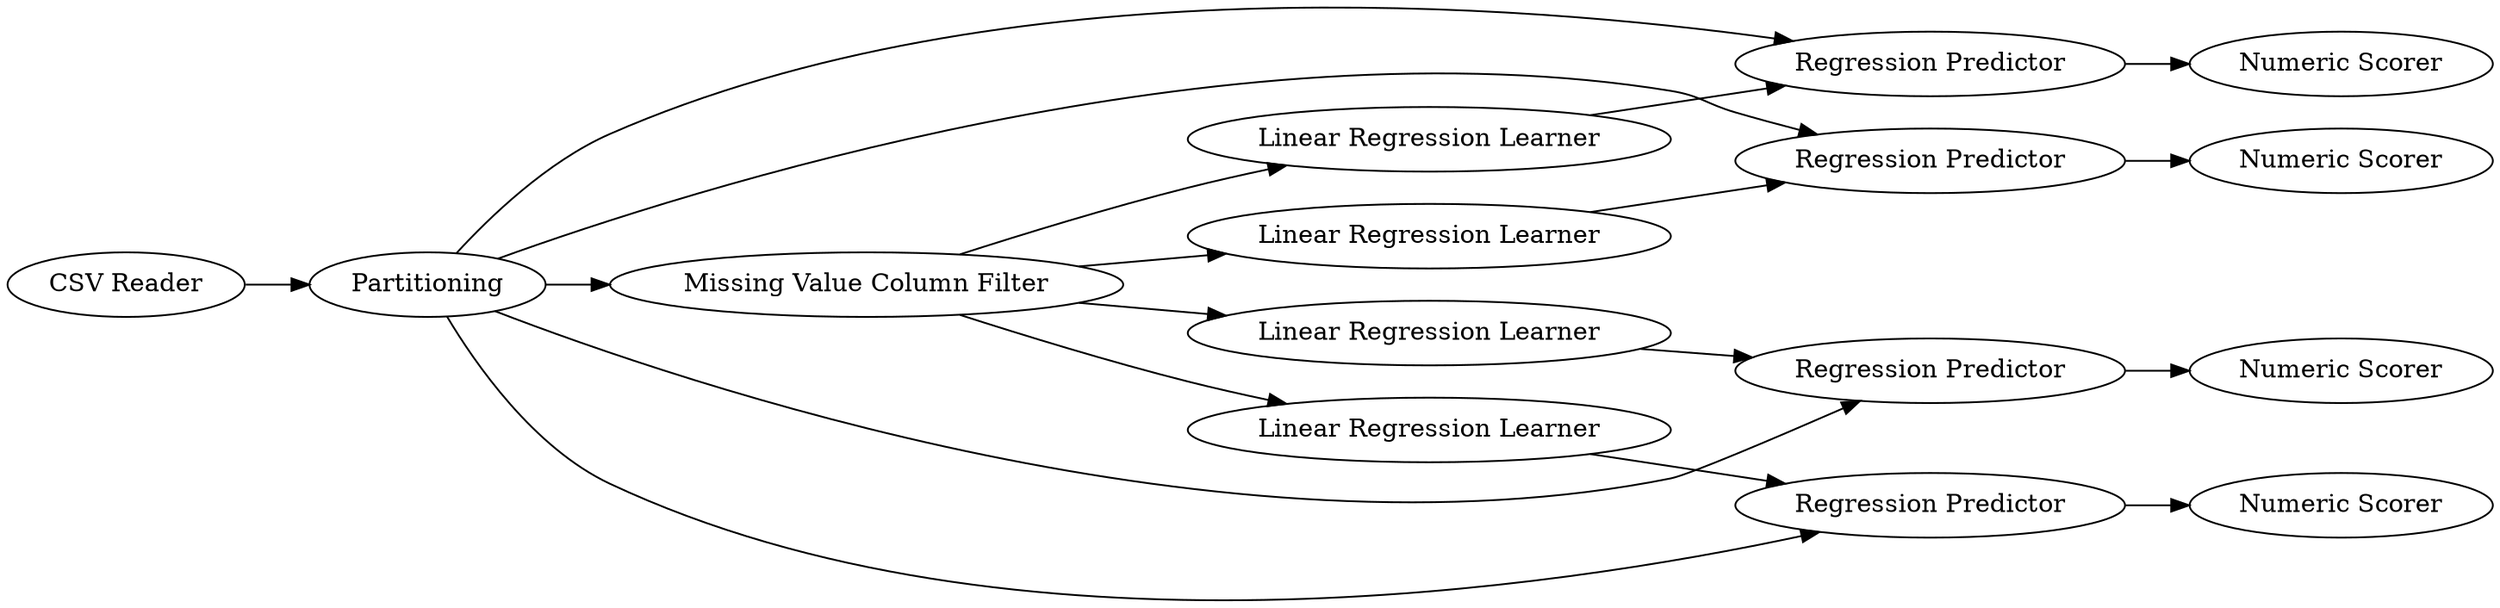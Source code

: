 digraph {
	3 -> 9
	5 -> 8
	4 -> 3
	4 -> 5
	10 -> 9
	10 -> 7
	4 -> 14
	7 -> 11
	15 -> 16
	1 -> 10
	9 -> 13
	10 -> 4
	10 -> 8
	14 -> 15
	8 -> 12
	6 -> 7
	4 -> 6
	10 -> 15
	5 [label="Linear Regression Learner"]
	16 [label="Numeric Scorer"]
	13 [label="Numeric Scorer"]
	1 [label="CSV Reader"]
	7 [label="Regression Predictor"]
	12 [label="Numeric Scorer"]
	9 [label="Regression Predictor"]
	11 [label="Numeric Scorer"]
	4 [label="Missing Value Column Filter"]
	6 [label="Linear Regression Learner"]
	8 [label="Regression Predictor"]
	15 [label="Regression Predictor"]
	14 [label="Linear Regression Learner"]
	3 [label="Linear Regression Learner"]
	10 [label=Partitioning]
	rankdir=LR
}
